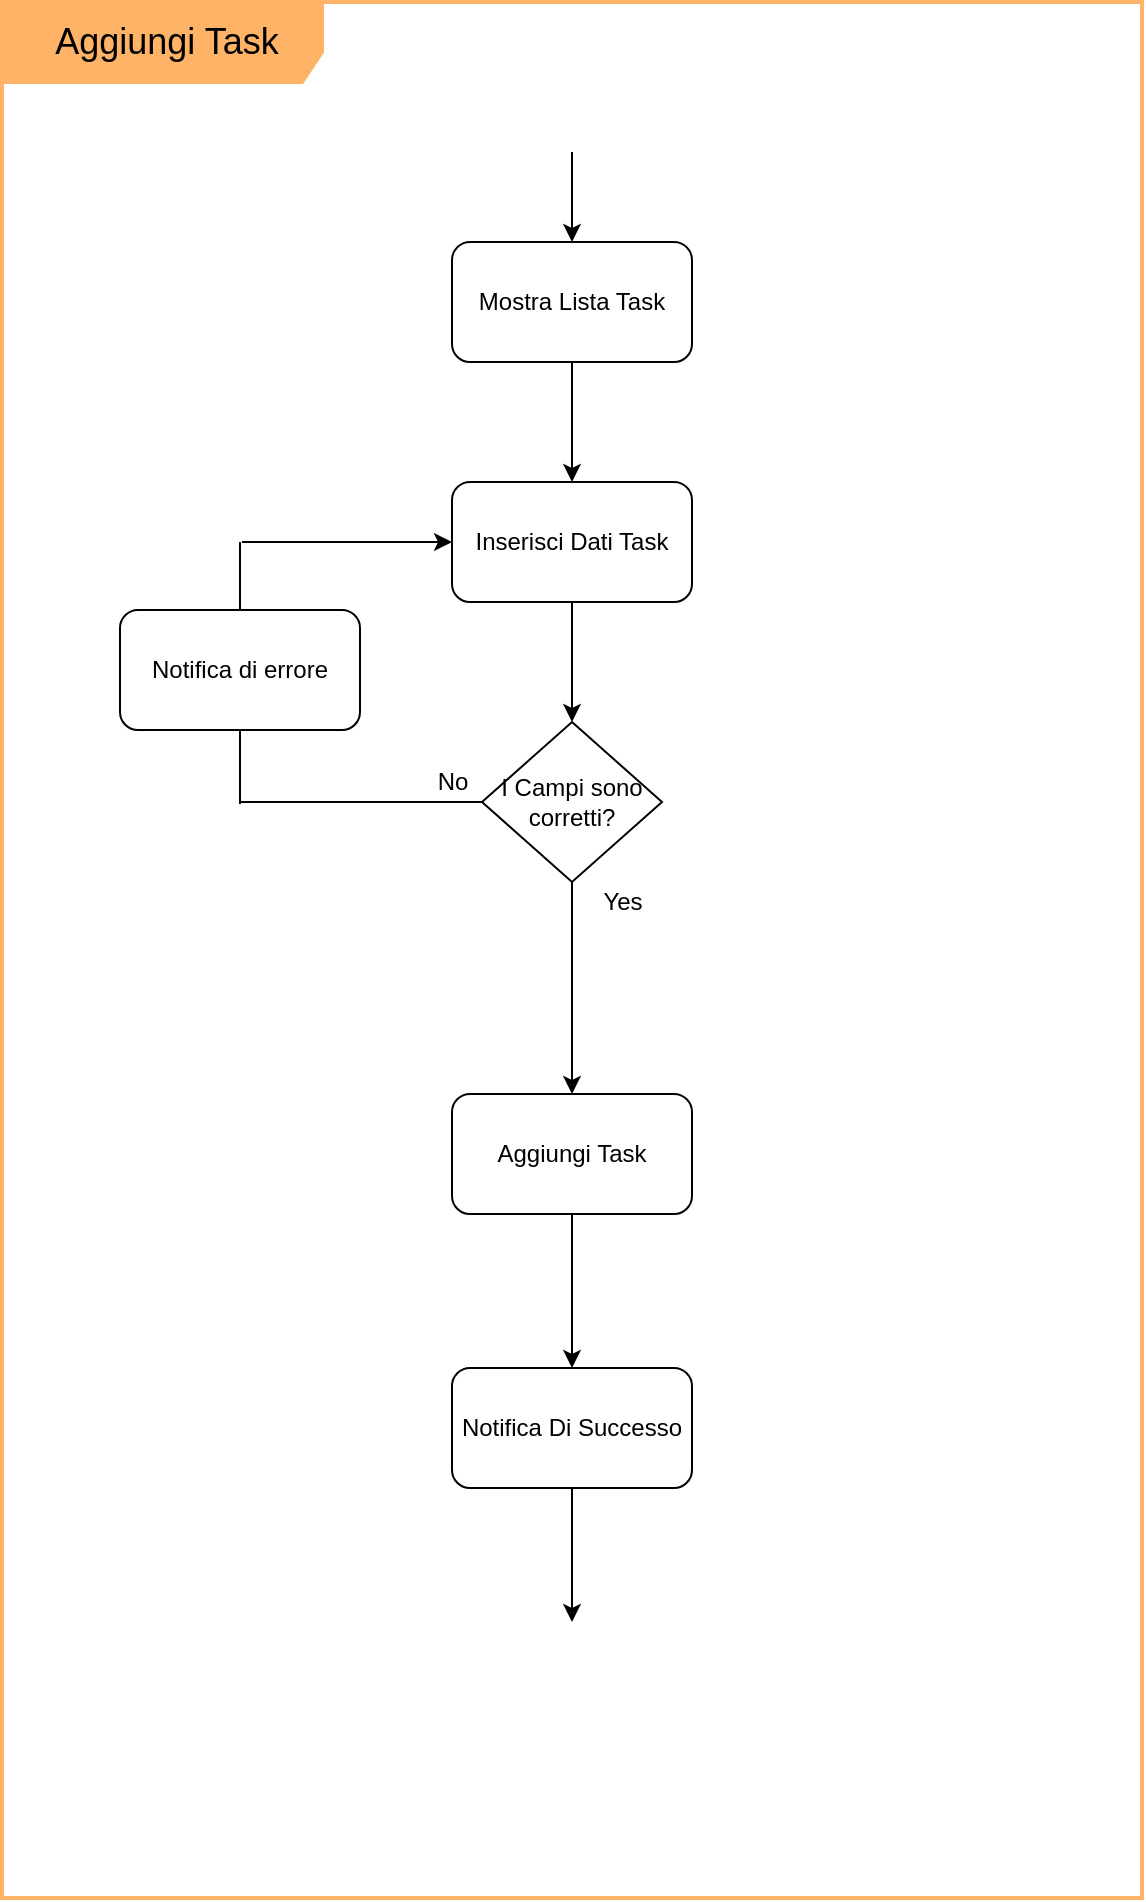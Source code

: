 <mxfile version="18.0.3" type="google"><diagram id="U-n28odFtStbr4PkZoly" name="Page-1"><mxGraphModel grid="0" page="0" gridSize="10" guides="1" tooltips="1" connect="1" arrows="1" fold="1" pageScale="1" pageWidth="827" pageHeight="1169" background="none" math="0" shadow="0"><root><mxCell id="0"/><mxCell id="1" parent="0"/><mxCell id="FzUiyz1LKukvA7lxOdxt-2" style="edgeStyle=orthogonalEdgeStyle;rounded=0;orthogonalLoop=1;jettySize=auto;html=1;" edge="1" parent="1" source="FzUiyz1LKukvA7lxOdxt-1" target="FzUiyz1LKukvA7lxOdxt-3"><mxGeometry relative="1" as="geometry"><mxPoint x="360" y="170" as="targetPoint"/></mxGeometry></mxCell><mxCell id="FzUiyz1LKukvA7lxOdxt-1" value="" style="shape=image;html=1;verticalAlign=top;verticalLabelPosition=bottom;labelBackgroundColor=#ffffff;imageAspect=0;aspect=fixed;image=https://cdn4.iconfinder.com/data/icons/essential-app-2/16/record-round-circle-dot-128.png" vertex="1" parent="1"><mxGeometry x="342.5" y="80" width="35" height="35" as="geometry"/></mxCell><mxCell id="FzUiyz1LKukvA7lxOdxt-4" style="edgeStyle=orthogonalEdgeStyle;rounded=0;orthogonalLoop=1;jettySize=auto;html=1;" edge="1" parent="1" source="FzUiyz1LKukvA7lxOdxt-3" target="FzUiyz1LKukvA7lxOdxt-5"><mxGeometry relative="1" as="geometry"><mxPoint x="360" y="280" as="targetPoint"/></mxGeometry></mxCell><mxCell id="FzUiyz1LKukvA7lxOdxt-3" value="Mostra Lista Task" style="rounded=1;whiteSpace=wrap;html=1;" vertex="1" parent="1"><mxGeometry x="300" y="160" width="120" height="60" as="geometry"/></mxCell><mxCell id="FzUiyz1LKukvA7lxOdxt-7" style="edgeStyle=orthogonalEdgeStyle;rounded=0;orthogonalLoop=1;jettySize=auto;html=1;entryX=0.5;entryY=0;entryDx=0;entryDy=0;" edge="1" parent="1" source="FzUiyz1LKukvA7lxOdxt-5" target="FzUiyz1LKukvA7lxOdxt-6"><mxGeometry relative="1" as="geometry"/></mxCell><mxCell id="FzUiyz1LKukvA7lxOdxt-5" value="Inserisci Dati Task" style="rounded=1;whiteSpace=wrap;html=1;" vertex="1" parent="1"><mxGeometry x="300" y="280" width="120" height="60" as="geometry"/></mxCell><mxCell id="FzUiyz1LKukvA7lxOdxt-8" style="edgeStyle=orthogonalEdgeStyle;rounded=0;orthogonalLoop=1;jettySize=auto;html=1;entryX=0.5;entryY=0;entryDx=0;entryDy=0;" edge="1" parent="1" source="FzUiyz1LKukvA7lxOdxt-6" target="FzUiyz1LKukvA7lxOdxt-24"><mxGeometry relative="1" as="geometry"><mxPoint x="360" y="611" as="targetPoint"/></mxGeometry></mxCell><mxCell id="FzUiyz1LKukvA7lxOdxt-6" value="I Campi sono corretti?" style="rhombus;whiteSpace=wrap;html=1;" vertex="1" parent="1"><mxGeometry x="315" y="400" width="90" height="80" as="geometry"/></mxCell><mxCell id="FzUiyz1LKukvA7lxOdxt-9" value="Yes" style="text;html=1;align=center;verticalAlign=middle;resizable=0;points=[];autosize=1;strokeColor=none;" vertex="1" parent="1"><mxGeometry x="365" y="480" width="40" height="20" as="geometry"/></mxCell><mxCell id="FzUiyz1LKukvA7lxOdxt-10" value="" style="endArrow=none;html=1;exitX=0;exitY=0.5;exitDx=0;exitDy=0;" edge="1" parent="1" source="FzUiyz1LKukvA7lxOdxt-6"><mxGeometry width="50" height="50" relative="1" as="geometry"><mxPoint x="310" y="440" as="sourcePoint"/><mxPoint x="194" y="440" as="targetPoint"/></mxGeometry></mxCell><mxCell id="FzUiyz1LKukvA7lxOdxt-13" value="" style="endArrow=classic;html=1;entryX=0;entryY=0.5;entryDx=0;entryDy=0;" edge="1" parent="1" target="FzUiyz1LKukvA7lxOdxt-5"><mxGeometry width="50" height="50" relative="1" as="geometry"><mxPoint x="195" y="310" as="sourcePoint"/><mxPoint x="440" y="530" as="targetPoint"/></mxGeometry></mxCell><mxCell id="FzUiyz1LKukvA7lxOdxt-14" value="No" style="text;html=1;align=center;verticalAlign=middle;resizable=0;points=[];autosize=1;strokeColor=none;" vertex="1" parent="1"><mxGeometry x="285" y="420" width="30" height="20" as="geometry"/></mxCell><mxCell id="6xztdNpIp7XbMBAeHPWi-4" style="edgeStyle=orthogonalEdgeStyle;rounded=0;orthogonalLoop=1;jettySize=auto;html=1;entryX=0.5;entryY=0;entryDx=0;entryDy=0;" edge="1" parent="1" source="FzUiyz1LKukvA7lxOdxt-24" target="FzUiyz1LKukvA7lxOdxt-26"><mxGeometry relative="1" as="geometry"><mxPoint x="362" y="732" as="targetPoint"/></mxGeometry></mxCell><mxCell id="FzUiyz1LKukvA7lxOdxt-24" value="Aggiungi Task" style="rounded=1;whiteSpace=wrap;html=1;" vertex="1" parent="1"><mxGeometry x="300" y="586" width="120" height="60" as="geometry"/></mxCell><mxCell id="FzUiyz1LKukvA7lxOdxt-27" style="edgeStyle=orthogonalEdgeStyle;rounded=0;orthogonalLoop=1;jettySize=auto;html=1;entryX=0.5;entryY=0;entryDx=0;entryDy=0;" edge="1" parent="1" source="FzUiyz1LKukvA7lxOdxt-26" target="FzUiyz1LKukvA7lxOdxt-28"><mxGeometry relative="1" as="geometry"><mxPoint x="362" y="852" as="targetPoint"/></mxGeometry></mxCell><mxCell id="FzUiyz1LKukvA7lxOdxt-26" value="Notifica Di Successo" style="rounded=1;whiteSpace=wrap;html=1;" vertex="1" parent="1"><mxGeometry x="300" y="723" width="120" height="60" as="geometry"/></mxCell><mxCell id="FzUiyz1LKukvA7lxOdxt-28" value="" style="shape=image;html=1;verticalAlign=top;verticalLabelPosition=bottom;labelBackgroundColor=#ffffff;imageAspect=0;aspect=fixed;image=https://cdn4.iconfinder.com/data/icons/ionicons/512/icon-ios7-circle-filled-128.png" vertex="1" parent="1"><mxGeometry x="335" y="850" width="50" height="50" as="geometry"/></mxCell><mxCell id="oBPgSsJc0aecC_YknBK4-6" value="&lt;font style=&quot;font-size: 18px&quot;&gt;Aggiungi Task&lt;/font&gt;" style="shape=umlFrame;whiteSpace=wrap;html=1;width=160;height=40;boundedLbl=1;verticalAlign=middle;align=center;spacingLeft=5;strokeColor=#FFB366;fillColor=#FFB366;swimlaneFillColor=none;strokeWidth=2;perimeterSpacing=0;" vertex="1" parent="1"><mxGeometry x="75" y="40" width="570" height="948" as="geometry"/></mxCell><mxCell id="YYq_ai8oYFCY0P-fbLMD-1" value="Notifica di errore" style="rounded=1;whiteSpace=wrap;html=1;" vertex="1" parent="1"><mxGeometry x="134" y="344" width="120" height="60" as="geometry"/></mxCell><mxCell id="YYq_ai8oYFCY0P-fbLMD-2" value="" style="endArrow=none;html=1;rounded=0;entryX=0.5;entryY=1;entryDx=0;entryDy=0;" edge="1" parent="1" target="YYq_ai8oYFCY0P-fbLMD-1"><mxGeometry width="50" height="50" relative="1" as="geometry"><mxPoint x="194" y="441" as="sourcePoint"/><mxPoint x="434" y="541" as="targetPoint"/></mxGeometry></mxCell><mxCell id="YYq_ai8oYFCY0P-fbLMD-3" value="" style="endArrow=none;html=1;rounded=0;exitX=0.5;exitY=0;exitDx=0;exitDy=0;" edge="1" parent="1" source="YYq_ai8oYFCY0P-fbLMD-1"><mxGeometry width="50" height="50" relative="1" as="geometry"><mxPoint x="384" y="591" as="sourcePoint"/><mxPoint x="194" y="310" as="targetPoint"/></mxGeometry></mxCell></root></mxGraphModel></diagram></mxfile>